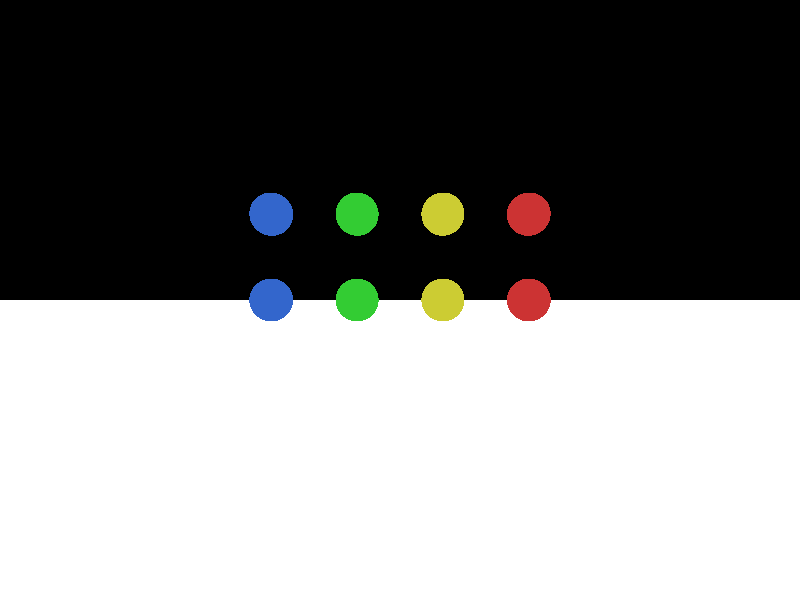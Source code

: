 // csc473, assignment 4  - transforms

camera {
  location  <0, 0, 14>
  up        <0,  1,  0>
  right     <1.33333, 0,  0>
  look_at   <0, 0, 0>
}


light_source {<-10, 10, 10> color rgb <1.5, 1.5, 1.5>}

sphere { <0, 0, 0>, 0.5
  pigment { color rgb <0.8, 0.2, 0.2>}
  finish { ambient 0.2 diffuse 0.4 specular 0.6 roughness 0.1 reflection 0.4 }
  translate <-3, 0, 0>
}

sphere { <0, 0, 0>, 0.5
  pigment { color rgb <0.8, 0.8, 0.2>}
  finish { ambient 0.2 diffuse 0.4 specular 0.6 roughness 0.1 reflection 0.4 }
  translate <-1, 0, 0>
}

sphere { <0, 0, 0>, 0.5
  pigment { color rgb <0.2, 0.8, 0.2>}
  finish { ambient 0.2 diffuse 0.4 specular 0.6 roughness 0.1 reflection 0.4 }
  translate <1, 0, 0>
}

sphere { <0, 0, 0>, 0.5
  pigment { color rgb <0.2, 0.4, 0.8>}
  finish { ambient 0.2 diffuse 0.4 specular 0.6 roughness 0.1 reflection 0.4 }
  translate <3, 0, 0>
}

sphere { <0, 0, 0>, 0.5
  pigment { color rgb <0.8, 0.2, 0.2>}
  finish { ambient 0.2 diffuse 0.4 specular 0.6 roughness 0.1 reflection 0.4 }
  translate <-3, 2, 0>
}

sphere { <0, 0, 0>, 0.5
  pigment { color rgb <0.8, 0.8, 0.2>}
  finish { ambient 0.2 diffuse 0.4 specular 0.6 roughness 0.1 reflection 0.4 }
  translate <-1, 2, 0>
}

sphere { <0, 0, 0>, 0.5
  pigment { color rgb <0.2, 0.8, 0.2>}
  finish { ambient 0.2 diffuse 0.4 specular 0.6 roughness 0.1 reflection 0.4 }
  translate <1, 2, 0>
}

sphere { <0, 0, 0>, 0.5
  pigment { color rgb <0.2, 0.4, 0.8>}
  finish { ambient 0.2 diffuse 0.4 specular 0.6 roughness 0.1 reflection 0.4 }
  translate <3, 2, 0>
}

plane {<0, 1, 0>, -6
  pigment {color rgb <1.0, 1.0, 1.0>}
  finish { ambient 0.4 diffuse 0.8 reflection 0.6 }
}
